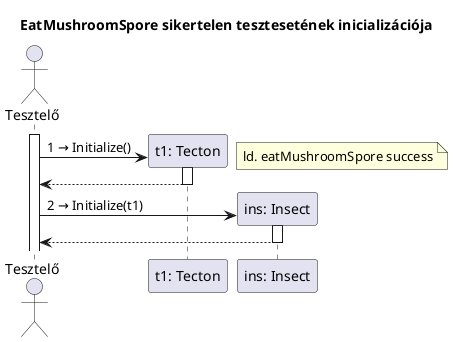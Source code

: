 @startuml eatMushroomSporeInit

title EatMushroomSpore sikertelen tesztesetének inicializációja

actor Tesztelő as tester

activate tester


create participant "t1: Tecton" as t1
tester -> t1: 1 → Initialize()
note right: ld. eatMushroomSpore success
activate t1

tester <-- t1
deactivate t1

create participant "ins: Insect" as ins
tester -> ins: 2 → Initialize(t1)
activate ins

tester <-- ins
deactivate ins

@enduml